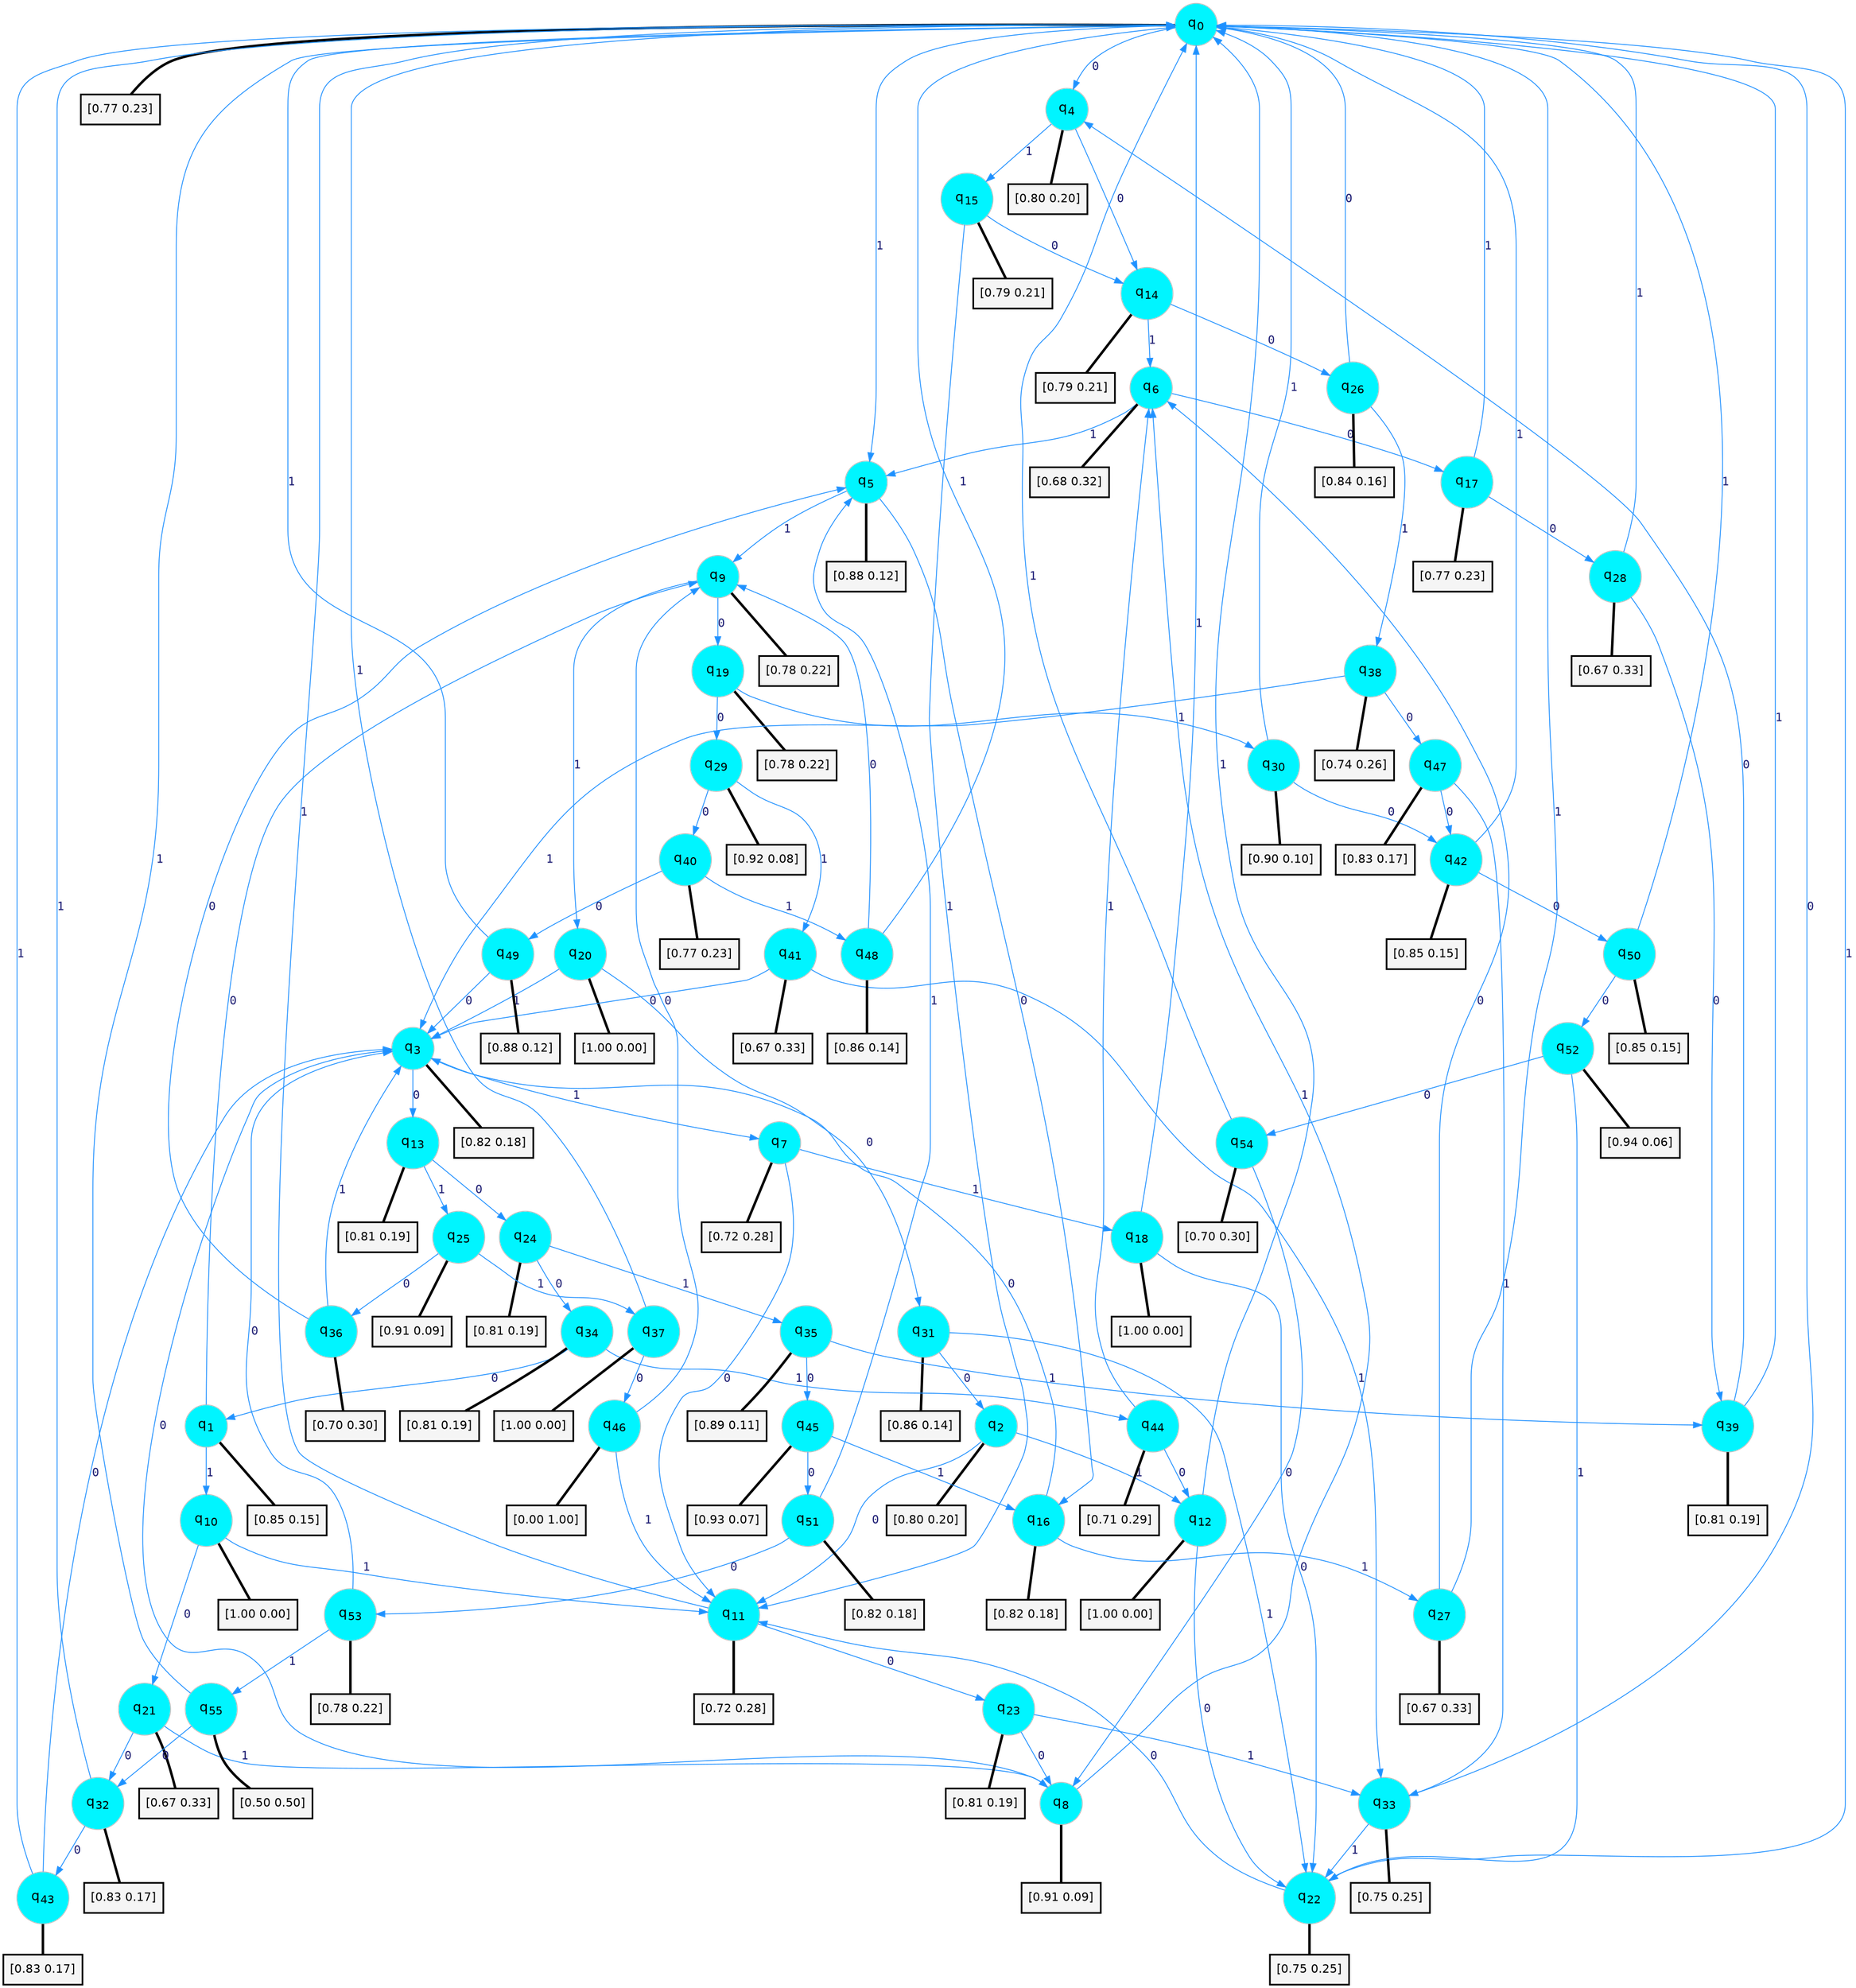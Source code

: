 digraph G {
graph [
bgcolor=transparent, dpi=300, rankdir=TD, size="40,25"];
node [
color=gray, fillcolor=turquoise1, fontcolor=black, fontname=Helvetica, fontsize=16, fontweight=bold, shape=circle, style=filled];
edge [
arrowsize=1, color=dodgerblue1, fontcolor=midnightblue, fontname=courier, fontweight=bold, penwidth=1, style=solid, weight=20];
0[label=<q<SUB>0</SUB>>];
1[label=<q<SUB>1</SUB>>];
2[label=<q<SUB>2</SUB>>];
3[label=<q<SUB>3</SUB>>];
4[label=<q<SUB>4</SUB>>];
5[label=<q<SUB>5</SUB>>];
6[label=<q<SUB>6</SUB>>];
7[label=<q<SUB>7</SUB>>];
8[label=<q<SUB>8</SUB>>];
9[label=<q<SUB>9</SUB>>];
10[label=<q<SUB>10</SUB>>];
11[label=<q<SUB>11</SUB>>];
12[label=<q<SUB>12</SUB>>];
13[label=<q<SUB>13</SUB>>];
14[label=<q<SUB>14</SUB>>];
15[label=<q<SUB>15</SUB>>];
16[label=<q<SUB>16</SUB>>];
17[label=<q<SUB>17</SUB>>];
18[label=<q<SUB>18</SUB>>];
19[label=<q<SUB>19</SUB>>];
20[label=<q<SUB>20</SUB>>];
21[label=<q<SUB>21</SUB>>];
22[label=<q<SUB>22</SUB>>];
23[label=<q<SUB>23</SUB>>];
24[label=<q<SUB>24</SUB>>];
25[label=<q<SUB>25</SUB>>];
26[label=<q<SUB>26</SUB>>];
27[label=<q<SUB>27</SUB>>];
28[label=<q<SUB>28</SUB>>];
29[label=<q<SUB>29</SUB>>];
30[label=<q<SUB>30</SUB>>];
31[label=<q<SUB>31</SUB>>];
32[label=<q<SUB>32</SUB>>];
33[label=<q<SUB>33</SUB>>];
34[label=<q<SUB>34</SUB>>];
35[label=<q<SUB>35</SUB>>];
36[label=<q<SUB>36</SUB>>];
37[label=<q<SUB>37</SUB>>];
38[label=<q<SUB>38</SUB>>];
39[label=<q<SUB>39</SUB>>];
40[label=<q<SUB>40</SUB>>];
41[label=<q<SUB>41</SUB>>];
42[label=<q<SUB>42</SUB>>];
43[label=<q<SUB>43</SUB>>];
44[label=<q<SUB>44</SUB>>];
45[label=<q<SUB>45</SUB>>];
46[label=<q<SUB>46</SUB>>];
47[label=<q<SUB>47</SUB>>];
48[label=<q<SUB>48</SUB>>];
49[label=<q<SUB>49</SUB>>];
50[label=<q<SUB>50</SUB>>];
51[label=<q<SUB>51</SUB>>];
52[label=<q<SUB>52</SUB>>];
53[label=<q<SUB>53</SUB>>];
54[label=<q<SUB>54</SUB>>];
55[label=<q<SUB>55</SUB>>];
56[label="[0.77 0.23]", shape=box,fontcolor=black, fontname=Helvetica, fontsize=14, penwidth=2, fillcolor=whitesmoke,color=black];
57[label="[0.85 0.15]", shape=box,fontcolor=black, fontname=Helvetica, fontsize=14, penwidth=2, fillcolor=whitesmoke,color=black];
58[label="[0.80 0.20]", shape=box,fontcolor=black, fontname=Helvetica, fontsize=14, penwidth=2, fillcolor=whitesmoke,color=black];
59[label="[0.82 0.18]", shape=box,fontcolor=black, fontname=Helvetica, fontsize=14, penwidth=2, fillcolor=whitesmoke,color=black];
60[label="[0.80 0.20]", shape=box,fontcolor=black, fontname=Helvetica, fontsize=14, penwidth=2, fillcolor=whitesmoke,color=black];
61[label="[0.88 0.12]", shape=box,fontcolor=black, fontname=Helvetica, fontsize=14, penwidth=2, fillcolor=whitesmoke,color=black];
62[label="[0.68 0.32]", shape=box,fontcolor=black, fontname=Helvetica, fontsize=14, penwidth=2, fillcolor=whitesmoke,color=black];
63[label="[0.72 0.28]", shape=box,fontcolor=black, fontname=Helvetica, fontsize=14, penwidth=2, fillcolor=whitesmoke,color=black];
64[label="[0.91 0.09]", shape=box,fontcolor=black, fontname=Helvetica, fontsize=14, penwidth=2, fillcolor=whitesmoke,color=black];
65[label="[0.78 0.22]", shape=box,fontcolor=black, fontname=Helvetica, fontsize=14, penwidth=2, fillcolor=whitesmoke,color=black];
66[label="[1.00 0.00]", shape=box,fontcolor=black, fontname=Helvetica, fontsize=14, penwidth=2, fillcolor=whitesmoke,color=black];
67[label="[0.72 0.28]", shape=box,fontcolor=black, fontname=Helvetica, fontsize=14, penwidth=2, fillcolor=whitesmoke,color=black];
68[label="[1.00 0.00]", shape=box,fontcolor=black, fontname=Helvetica, fontsize=14, penwidth=2, fillcolor=whitesmoke,color=black];
69[label="[0.81 0.19]", shape=box,fontcolor=black, fontname=Helvetica, fontsize=14, penwidth=2, fillcolor=whitesmoke,color=black];
70[label="[0.79 0.21]", shape=box,fontcolor=black, fontname=Helvetica, fontsize=14, penwidth=2, fillcolor=whitesmoke,color=black];
71[label="[0.79 0.21]", shape=box,fontcolor=black, fontname=Helvetica, fontsize=14, penwidth=2, fillcolor=whitesmoke,color=black];
72[label="[0.82 0.18]", shape=box,fontcolor=black, fontname=Helvetica, fontsize=14, penwidth=2, fillcolor=whitesmoke,color=black];
73[label="[0.77 0.23]", shape=box,fontcolor=black, fontname=Helvetica, fontsize=14, penwidth=2, fillcolor=whitesmoke,color=black];
74[label="[1.00 0.00]", shape=box,fontcolor=black, fontname=Helvetica, fontsize=14, penwidth=2, fillcolor=whitesmoke,color=black];
75[label="[0.78 0.22]", shape=box,fontcolor=black, fontname=Helvetica, fontsize=14, penwidth=2, fillcolor=whitesmoke,color=black];
76[label="[1.00 0.00]", shape=box,fontcolor=black, fontname=Helvetica, fontsize=14, penwidth=2, fillcolor=whitesmoke,color=black];
77[label="[0.67 0.33]", shape=box,fontcolor=black, fontname=Helvetica, fontsize=14, penwidth=2, fillcolor=whitesmoke,color=black];
78[label="[0.75 0.25]", shape=box,fontcolor=black, fontname=Helvetica, fontsize=14, penwidth=2, fillcolor=whitesmoke,color=black];
79[label="[0.81 0.19]", shape=box,fontcolor=black, fontname=Helvetica, fontsize=14, penwidth=2, fillcolor=whitesmoke,color=black];
80[label="[0.81 0.19]", shape=box,fontcolor=black, fontname=Helvetica, fontsize=14, penwidth=2, fillcolor=whitesmoke,color=black];
81[label="[0.91 0.09]", shape=box,fontcolor=black, fontname=Helvetica, fontsize=14, penwidth=2, fillcolor=whitesmoke,color=black];
82[label="[0.84 0.16]", shape=box,fontcolor=black, fontname=Helvetica, fontsize=14, penwidth=2, fillcolor=whitesmoke,color=black];
83[label="[0.67 0.33]", shape=box,fontcolor=black, fontname=Helvetica, fontsize=14, penwidth=2, fillcolor=whitesmoke,color=black];
84[label="[0.67 0.33]", shape=box,fontcolor=black, fontname=Helvetica, fontsize=14, penwidth=2, fillcolor=whitesmoke,color=black];
85[label="[0.92 0.08]", shape=box,fontcolor=black, fontname=Helvetica, fontsize=14, penwidth=2, fillcolor=whitesmoke,color=black];
86[label="[0.90 0.10]", shape=box,fontcolor=black, fontname=Helvetica, fontsize=14, penwidth=2, fillcolor=whitesmoke,color=black];
87[label="[0.86 0.14]", shape=box,fontcolor=black, fontname=Helvetica, fontsize=14, penwidth=2, fillcolor=whitesmoke,color=black];
88[label="[0.83 0.17]", shape=box,fontcolor=black, fontname=Helvetica, fontsize=14, penwidth=2, fillcolor=whitesmoke,color=black];
89[label="[0.75 0.25]", shape=box,fontcolor=black, fontname=Helvetica, fontsize=14, penwidth=2, fillcolor=whitesmoke,color=black];
90[label="[0.81 0.19]", shape=box,fontcolor=black, fontname=Helvetica, fontsize=14, penwidth=2, fillcolor=whitesmoke,color=black];
91[label="[0.89 0.11]", shape=box,fontcolor=black, fontname=Helvetica, fontsize=14, penwidth=2, fillcolor=whitesmoke,color=black];
92[label="[0.70 0.30]", shape=box,fontcolor=black, fontname=Helvetica, fontsize=14, penwidth=2, fillcolor=whitesmoke,color=black];
93[label="[1.00 0.00]", shape=box,fontcolor=black, fontname=Helvetica, fontsize=14, penwidth=2, fillcolor=whitesmoke,color=black];
94[label="[0.74 0.26]", shape=box,fontcolor=black, fontname=Helvetica, fontsize=14, penwidth=2, fillcolor=whitesmoke,color=black];
95[label="[0.81 0.19]", shape=box,fontcolor=black, fontname=Helvetica, fontsize=14, penwidth=2, fillcolor=whitesmoke,color=black];
96[label="[0.77 0.23]", shape=box,fontcolor=black, fontname=Helvetica, fontsize=14, penwidth=2, fillcolor=whitesmoke,color=black];
97[label="[0.67 0.33]", shape=box,fontcolor=black, fontname=Helvetica, fontsize=14, penwidth=2, fillcolor=whitesmoke,color=black];
98[label="[0.85 0.15]", shape=box,fontcolor=black, fontname=Helvetica, fontsize=14, penwidth=2, fillcolor=whitesmoke,color=black];
99[label="[0.83 0.17]", shape=box,fontcolor=black, fontname=Helvetica, fontsize=14, penwidth=2, fillcolor=whitesmoke,color=black];
100[label="[0.71 0.29]", shape=box,fontcolor=black, fontname=Helvetica, fontsize=14, penwidth=2, fillcolor=whitesmoke,color=black];
101[label="[0.93 0.07]", shape=box,fontcolor=black, fontname=Helvetica, fontsize=14, penwidth=2, fillcolor=whitesmoke,color=black];
102[label="[0.00 1.00]", shape=box,fontcolor=black, fontname=Helvetica, fontsize=14, penwidth=2, fillcolor=whitesmoke,color=black];
103[label="[0.83 0.17]", shape=box,fontcolor=black, fontname=Helvetica, fontsize=14, penwidth=2, fillcolor=whitesmoke,color=black];
104[label="[0.86 0.14]", shape=box,fontcolor=black, fontname=Helvetica, fontsize=14, penwidth=2, fillcolor=whitesmoke,color=black];
105[label="[0.88 0.12]", shape=box,fontcolor=black, fontname=Helvetica, fontsize=14, penwidth=2, fillcolor=whitesmoke,color=black];
106[label="[0.85 0.15]", shape=box,fontcolor=black, fontname=Helvetica, fontsize=14, penwidth=2, fillcolor=whitesmoke,color=black];
107[label="[0.82 0.18]", shape=box,fontcolor=black, fontname=Helvetica, fontsize=14, penwidth=2, fillcolor=whitesmoke,color=black];
108[label="[0.94 0.06]", shape=box,fontcolor=black, fontname=Helvetica, fontsize=14, penwidth=2, fillcolor=whitesmoke,color=black];
109[label="[0.78 0.22]", shape=box,fontcolor=black, fontname=Helvetica, fontsize=14, penwidth=2, fillcolor=whitesmoke,color=black];
110[label="[0.70 0.30]", shape=box,fontcolor=black, fontname=Helvetica, fontsize=14, penwidth=2, fillcolor=whitesmoke,color=black];
111[label="[0.50 0.50]", shape=box,fontcolor=black, fontname=Helvetica, fontsize=14, penwidth=2, fillcolor=whitesmoke,color=black];
0->4 [label=0];
0->5 [label=1];
0->56 [arrowhead=none, penwidth=3,color=black];
1->9 [label=0];
1->10 [label=1];
1->57 [arrowhead=none, penwidth=3,color=black];
2->11 [label=0];
2->12 [label=1];
2->58 [arrowhead=none, penwidth=3,color=black];
3->13 [label=0];
3->7 [label=1];
3->59 [arrowhead=none, penwidth=3,color=black];
4->14 [label=0];
4->15 [label=1];
4->60 [arrowhead=none, penwidth=3,color=black];
5->16 [label=0];
5->9 [label=1];
5->61 [arrowhead=none, penwidth=3,color=black];
6->17 [label=0];
6->5 [label=1];
6->62 [arrowhead=none, penwidth=3,color=black];
7->11 [label=0];
7->18 [label=1];
7->63 [arrowhead=none, penwidth=3,color=black];
8->3 [label=0];
8->6 [label=1];
8->64 [arrowhead=none, penwidth=3,color=black];
9->19 [label=0];
9->20 [label=1];
9->65 [arrowhead=none, penwidth=3,color=black];
10->21 [label=0];
10->11 [label=1];
10->66 [arrowhead=none, penwidth=3,color=black];
11->23 [label=0];
11->0 [label=1];
11->67 [arrowhead=none, penwidth=3,color=black];
12->22 [label=0];
12->0 [label=1];
12->68 [arrowhead=none, penwidth=3,color=black];
13->24 [label=0];
13->25 [label=1];
13->69 [arrowhead=none, penwidth=3,color=black];
14->26 [label=0];
14->6 [label=1];
14->70 [arrowhead=none, penwidth=3,color=black];
15->14 [label=0];
15->11 [label=1];
15->71 [arrowhead=none, penwidth=3,color=black];
16->3 [label=0];
16->27 [label=1];
16->72 [arrowhead=none, penwidth=3,color=black];
17->28 [label=0];
17->0 [label=1];
17->73 [arrowhead=none, penwidth=3,color=black];
18->22 [label=0];
18->0 [label=1];
18->74 [arrowhead=none, penwidth=3,color=black];
19->29 [label=0];
19->30 [label=1];
19->75 [arrowhead=none, penwidth=3,color=black];
20->31 [label=0];
20->3 [label=1];
20->76 [arrowhead=none, penwidth=3,color=black];
21->32 [label=0];
21->8 [label=1];
21->77 [arrowhead=none, penwidth=3,color=black];
22->11 [label=0];
22->0 [label=1];
22->78 [arrowhead=none, penwidth=3,color=black];
23->8 [label=0];
23->33 [label=1];
23->79 [arrowhead=none, penwidth=3,color=black];
24->34 [label=0];
24->35 [label=1];
24->80 [arrowhead=none, penwidth=3,color=black];
25->36 [label=0];
25->37 [label=1];
25->81 [arrowhead=none, penwidth=3,color=black];
26->0 [label=0];
26->38 [label=1];
26->82 [arrowhead=none, penwidth=3,color=black];
27->6 [label=0];
27->0 [label=1];
27->83 [arrowhead=none, penwidth=3,color=black];
28->39 [label=0];
28->0 [label=1];
28->84 [arrowhead=none, penwidth=3,color=black];
29->40 [label=0];
29->41 [label=1];
29->85 [arrowhead=none, penwidth=3,color=black];
30->42 [label=0];
30->0 [label=1];
30->86 [arrowhead=none, penwidth=3,color=black];
31->2 [label=0];
31->22 [label=1];
31->87 [arrowhead=none, penwidth=3,color=black];
32->43 [label=0];
32->0 [label=1];
32->88 [arrowhead=none, penwidth=3,color=black];
33->0 [label=0];
33->22 [label=1];
33->89 [arrowhead=none, penwidth=3,color=black];
34->1 [label=0];
34->44 [label=1];
34->90 [arrowhead=none, penwidth=3,color=black];
35->45 [label=0];
35->39 [label=1];
35->91 [arrowhead=none, penwidth=3,color=black];
36->5 [label=0];
36->3 [label=1];
36->92 [arrowhead=none, penwidth=3,color=black];
37->46 [label=0];
37->0 [label=1];
37->93 [arrowhead=none, penwidth=3,color=black];
38->47 [label=0];
38->3 [label=1];
38->94 [arrowhead=none, penwidth=3,color=black];
39->4 [label=0];
39->0 [label=1];
39->95 [arrowhead=none, penwidth=3,color=black];
40->49 [label=0];
40->48 [label=1];
40->96 [arrowhead=none, penwidth=3,color=black];
41->3 [label=0];
41->33 [label=1];
41->97 [arrowhead=none, penwidth=3,color=black];
42->50 [label=0];
42->0 [label=1];
42->98 [arrowhead=none, penwidth=3,color=black];
43->3 [label=0];
43->0 [label=1];
43->99 [arrowhead=none, penwidth=3,color=black];
44->12 [label=0];
44->6 [label=1];
44->100 [arrowhead=none, penwidth=3,color=black];
45->51 [label=0];
45->16 [label=1];
45->101 [arrowhead=none, penwidth=3,color=black];
46->9 [label=0];
46->11 [label=1];
46->102 [arrowhead=none, penwidth=3,color=black];
47->42 [label=0];
47->33 [label=1];
47->103 [arrowhead=none, penwidth=3,color=black];
48->9 [label=0];
48->0 [label=1];
48->104 [arrowhead=none, penwidth=3,color=black];
49->3 [label=0];
49->0 [label=1];
49->105 [arrowhead=none, penwidth=3,color=black];
50->52 [label=0];
50->0 [label=1];
50->106 [arrowhead=none, penwidth=3,color=black];
51->53 [label=0];
51->5 [label=1];
51->107 [arrowhead=none, penwidth=3,color=black];
52->54 [label=0];
52->22 [label=1];
52->108 [arrowhead=none, penwidth=3,color=black];
53->3 [label=0];
53->55 [label=1];
53->109 [arrowhead=none, penwidth=3,color=black];
54->8 [label=0];
54->0 [label=1];
54->110 [arrowhead=none, penwidth=3,color=black];
55->32 [label=0];
55->0 [label=1];
55->111 [arrowhead=none, penwidth=3,color=black];
}
